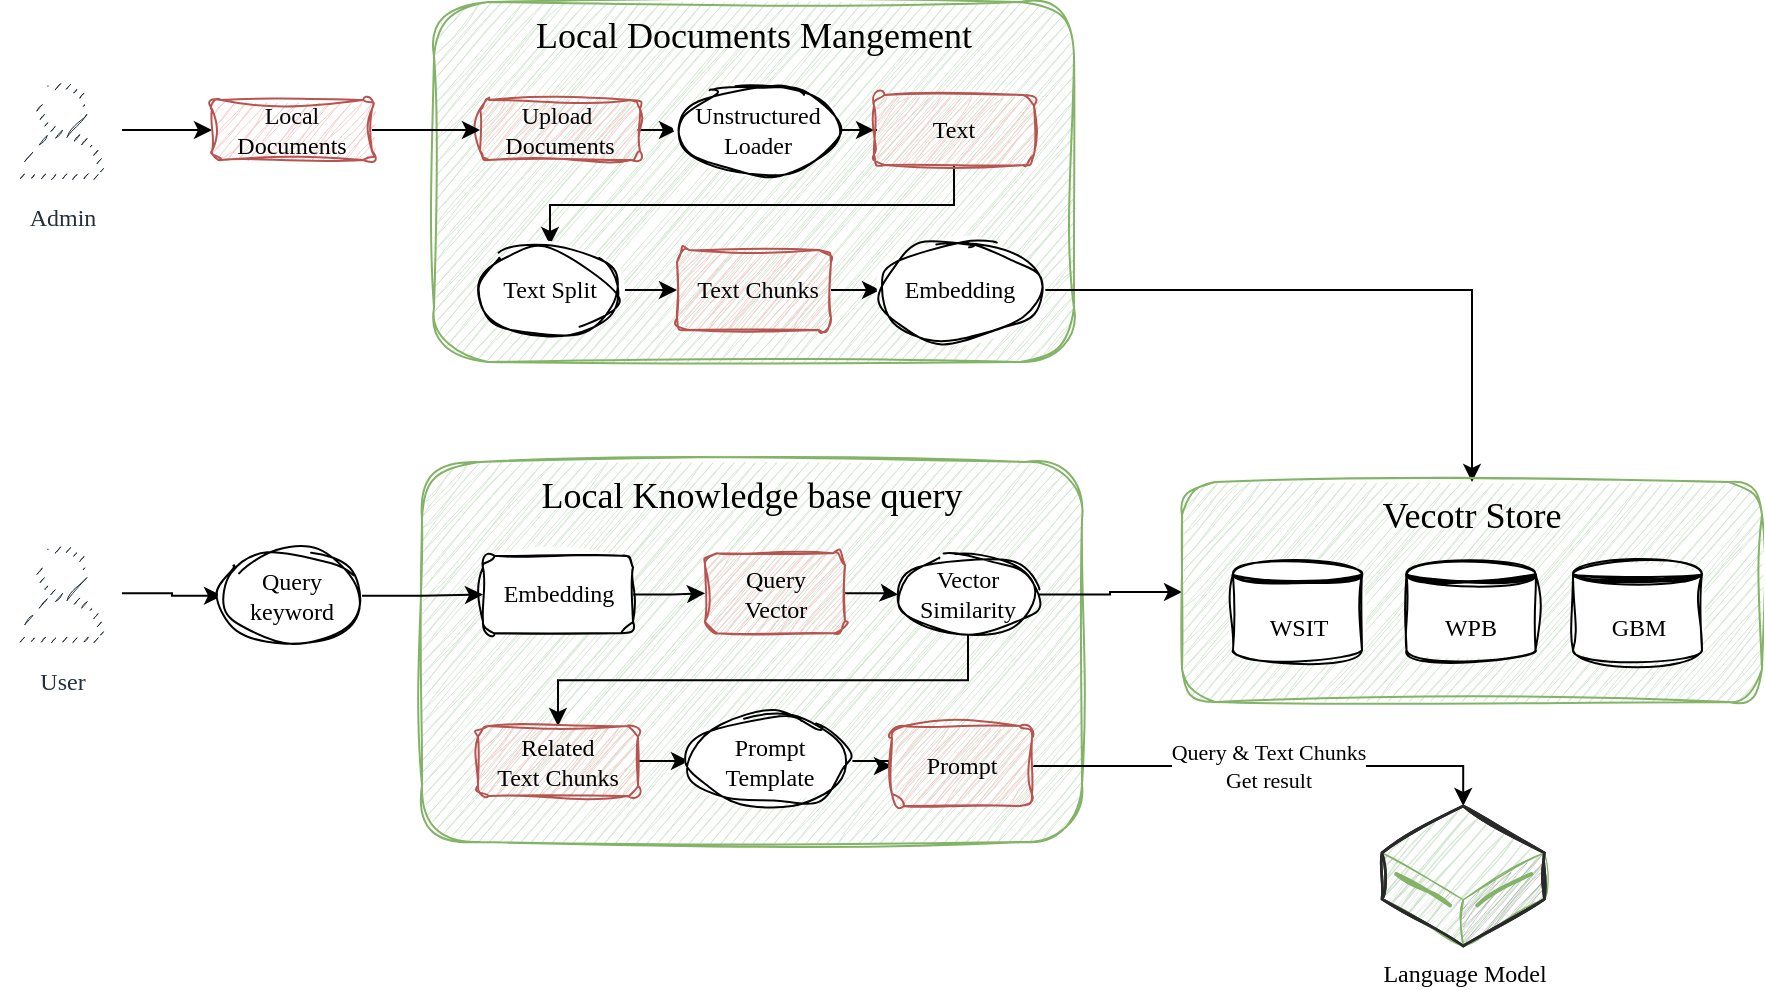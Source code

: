 <mxfile version="21.1.5" type="github">
  <diagram name="Page-1" id="c7558073-3199-34d8-9f00-42111426c3f3">
    <mxGraphModel dx="1134" dy="637" grid="1" gridSize="10" guides="1" tooltips="1" connect="1" arrows="1" fold="1" page="1" pageScale="1" pageWidth="826" pageHeight="1169" background="none" math="0" shadow="0">
      <root>
        <mxCell id="0" />
        <mxCell id="1" parent="0" />
        <mxCell id="Ko384jSdFO6o4Nu7mtTA-1" value="Local&amp;nbsp;Knowledge base query&lt;br style=&quot;font-size: 18px;&quot;&gt;" style="rounded=1;whiteSpace=wrap;sketch=1;curveFitting=1;jiggle=2;shadow=0;fillColor=#d5e8d4;strokeColor=#82b366;verticalAlign=top;fontFamily=Alkatra;fontSource=https%3A%2F%2Ffonts.googleapis.com%2Fcss%3Ffamily%3DAlkatra;labelBackgroundColor=none;labelBorderColor=none;html=1;fontSize=18;" vertex="1" parent="1">
          <mxGeometry x="330" y="400" width="330" height="190" as="geometry" />
        </mxCell>
        <mxCell id="OiK2pQIkemlY-Vq3CZWx-118" value="Local Documents Mangement" style="rounded=1;whiteSpace=wrap;sketch=1;curveFitting=1;jiggle=2;shadow=0;fillColor=#d5e8d4;strokeColor=#82b366;verticalAlign=top;fontFamily=Alkatra;fontSource=https%3A%2F%2Ffonts.googleapis.com%2Fcss%3Ffamily%3DAlkatra;html=1;fontSize=18;" parent="1" vertex="1">
          <mxGeometry x="336" y="170" width="320" height="180" as="geometry" />
        </mxCell>
        <mxCell id="Ko384jSdFO6o4Nu7mtTA-31" value="" style="edgeStyle=orthogonalEdgeStyle;rounded=0;orthogonalLoop=1;jettySize=auto;html=1;fontFamily=Alkatra;fontSource=https%3A%2F%2Ffonts.googleapis.com%2Fcss%3Ffamily%3DAlkatra;entryX=0;entryY=0.5;entryDx=0;entryDy=0;" edge="1" parent="1" source="OiK2pQIkemlY-Vq3CZWx-98" target="Ko384jSdFO6o4Nu7mtTA-62">
          <mxGeometry relative="1" as="geometry">
            <mxPoint x="230" y="465.714" as="targetPoint" />
          </mxGeometry>
        </mxCell>
        <mxCell id="OiK2pQIkemlY-Vq3CZWx-98" value="User" style="sketch=1;outlineConnect=0;fontColor=#232F3E;gradientColor=none;strokeColor=#232F3E;fillColor=#ffffff;dashed=0;verticalLabelPosition=bottom;verticalAlign=top;align=center;html=1;fontSize=12;fontStyle=0;aspect=fixed;shape=mxgraph.aws4.resourceIcon;resIcon=mxgraph.aws4.user;curveFitting=1;jiggle=2;shadow=0;fontFamily=Alkatra;fontSource=https%3A%2F%2Ffonts.googleapis.com%2Fcss%3Ffamily%3DAlkatra;" parent="1" vertex="1">
          <mxGeometry x="120" y="435.63" width="60" height="60" as="geometry" />
        </mxCell>
        <mxCell id="Ko384jSdFO6o4Nu7mtTA-2" style="edgeStyle=orthogonalEdgeStyle;rounded=0;orthogonalLoop=1;jettySize=auto;html=1;exitX=1;exitY=0.5;exitDx=0;exitDy=0;fontFamily=Alkatra;fontSource=https%3A%2F%2Ffonts.googleapis.com%2Fcss%3Ffamily%3DAlkatra;" edge="1" parent="1" source="OiK2pQIkemlY-Vq3CZWx-99" target="OiK2pQIkemlY-Vq3CZWx-104">
          <mxGeometry relative="1" as="geometry" />
        </mxCell>
        <mxCell id="OiK2pQIkemlY-Vq3CZWx-99" value="Upload&amp;nbsp;&lt;br&gt;Documents" style="rounded=1;whiteSpace=wrap;html=1;sketch=1;curveFitting=1;jiggle=2;shadow=0;fontFamily=Alkatra;fontSource=https%3A%2F%2Ffonts.googleapis.com%2Fcss%3Ffamily%3DAlkatra;fillColor=#f8cecc;strokeColor=#b85450;" parent="1" vertex="1">
          <mxGeometry x="359" y="219" width="80" height="30" as="geometry" />
        </mxCell>
        <mxCell id="Ko384jSdFO6o4Nu7mtTA-14" style="edgeStyle=orthogonalEdgeStyle;rounded=0;orthogonalLoop=1;jettySize=auto;html=1;exitX=1;exitY=0.5;exitDx=0;exitDy=0;fontFamily=Alkatra;fontSource=https%3A%2F%2Ffonts.googleapis.com%2Fcss%3Ffamily%3DAlkatra;" edge="1" parent="1" source="OiK2pQIkemlY-Vq3CZWx-100" target="OiK2pQIkemlY-Vq3CZWx-112">
          <mxGeometry relative="1" as="geometry" />
        </mxCell>
        <mxCell id="OiK2pQIkemlY-Vq3CZWx-100" value="Embedding" style="rounded=1;whiteSpace=wrap;html=1;sketch=1;curveFitting=1;jiggle=2;shadow=0;fontFamily=Alkatra;fontSource=https%3A%2F%2Ffonts.googleapis.com%2Fcss%3Ffamily%3DAlkatra;" parent="1" vertex="1">
          <mxGeometry x="360.5" y="446.88" width="75" height="38.75" as="geometry" />
        </mxCell>
        <mxCell id="Ko384jSdFO6o4Nu7mtTA-3" style="edgeStyle=orthogonalEdgeStyle;rounded=0;orthogonalLoop=1;jettySize=auto;html=1;exitX=1;exitY=0.5;exitDx=0;exitDy=0;fontFamily=Alkatra;fontSource=https%3A%2F%2Ffonts.googleapis.com%2Fcss%3Ffamily%3DAlkatra;" edge="1" parent="1" source="OiK2pQIkemlY-Vq3CZWx-104" target="OiK2pQIkemlY-Vq3CZWx-105">
          <mxGeometry relative="1" as="geometry" />
        </mxCell>
        <mxCell id="OiK2pQIkemlY-Vq3CZWx-104" value="Unstructured Loader" style="ellipse;whiteSpace=wrap;html=1;sketch=1;curveFitting=1;jiggle=2;shadow=0;fontFamily=Alkatra;fontSource=https%3A%2F%2Ffonts.googleapis.com%2Fcss%3Ffamily%3DAlkatra;" parent="1" vertex="1">
          <mxGeometry x="457.5" y="211.5" width="80" height="45" as="geometry" />
        </mxCell>
        <mxCell id="Ko384jSdFO6o4Nu7mtTA-4" style="edgeStyle=orthogonalEdgeStyle;rounded=0;orthogonalLoop=1;jettySize=auto;html=1;exitX=0.5;exitY=1;exitDx=0;exitDy=0;entryX=0.5;entryY=0;entryDx=0;entryDy=0;fontFamily=Alkatra;fontSource=https%3A%2F%2Ffonts.googleapis.com%2Fcss%3Ffamily%3DAlkatra;" edge="1" parent="1" source="OiK2pQIkemlY-Vq3CZWx-105" target="OiK2pQIkemlY-Vq3CZWx-106">
          <mxGeometry relative="1" as="geometry">
            <mxPoint x="596" y="271.5" as="sourcePoint" />
          </mxGeometry>
        </mxCell>
        <mxCell id="OiK2pQIkemlY-Vq3CZWx-105" value="Text" style="rounded=1;whiteSpace=wrap;html=1;sketch=1;curveFitting=1;jiggle=2;shadow=0;fontFamily=Alkatra;fontSource=https%3A%2F%2Ffonts.googleapis.com%2Fcss%3Ffamily%3DAlkatra;fillColor=#f8cecc;strokeColor=#b85450;" parent="1" vertex="1">
          <mxGeometry x="556" y="216.5" width="80" height="35" as="geometry" />
        </mxCell>
        <mxCell id="Ko384jSdFO6o4Nu7mtTA-6" style="edgeStyle=orthogonalEdgeStyle;rounded=0;orthogonalLoop=1;jettySize=auto;html=1;exitX=1;exitY=0.5;exitDx=0;exitDy=0;entryX=0;entryY=0.5;entryDx=0;entryDy=0;fontFamily=Alkatra;fontSource=https%3A%2F%2Ffonts.googleapis.com%2Fcss%3Ffamily%3DAlkatra;" edge="1" parent="1" source="OiK2pQIkemlY-Vq3CZWx-106" target="OiK2pQIkemlY-Vq3CZWx-107">
          <mxGeometry relative="1" as="geometry" />
        </mxCell>
        <mxCell id="OiK2pQIkemlY-Vq3CZWx-106" value="Text Split" style="ellipse;whiteSpace=wrap;html=1;sketch=1;curveFitting=1;jiggle=2;shadow=0;fontFamily=Alkatra;fontSource=https%3A%2F%2Ffonts.googleapis.com%2Fcss%3Ffamily%3DAlkatra;" parent="1" vertex="1">
          <mxGeometry x="359" y="291.5" width="70" height="45" as="geometry" />
        </mxCell>
        <mxCell id="Ko384jSdFO6o4Nu7mtTA-7" style="edgeStyle=orthogonalEdgeStyle;rounded=0;orthogonalLoop=1;jettySize=auto;html=1;exitX=1;exitY=0.5;exitDx=0;exitDy=0;entryX=0;entryY=0.5;entryDx=0;entryDy=0;fontFamily=Alkatra;fontSource=https%3A%2F%2Ffonts.googleapis.com%2Fcss%3Ffamily%3DAlkatra;" edge="1" parent="1" source="OiK2pQIkemlY-Vq3CZWx-107" target="OiK2pQIkemlY-Vq3CZWx-108">
          <mxGeometry relative="1" as="geometry" />
        </mxCell>
        <mxCell id="OiK2pQIkemlY-Vq3CZWx-107" value="&amp;nbsp;Text Chunks" style="rounded=1;whiteSpace=wrap;html=1;sketch=1;curveFitting=1;jiggle=2;shadow=0;fontFamily=Alkatra;fontSource=https%3A%2F%2Ffonts.googleapis.com%2Fcss%3Ffamily%3DAlkatra;fillColor=#f8cecc;strokeColor=#b85450;" parent="1" vertex="1">
          <mxGeometry x="457.5" y="294" width="77" height="40" as="geometry" />
        </mxCell>
        <mxCell id="Ko384jSdFO6o4Nu7mtTA-10" style="edgeStyle=orthogonalEdgeStyle;rounded=0;orthogonalLoop=1;jettySize=auto;html=1;exitX=1;exitY=0.5;exitDx=0;exitDy=0;entryX=0.5;entryY=0;entryDx=0;entryDy=0;fontFamily=Alkatra;fontSource=https%3A%2F%2Ffonts.googleapis.com%2Fcss%3Ffamily%3DAlkatra;" edge="1" parent="1" source="OiK2pQIkemlY-Vq3CZWx-108" target="Ko384jSdFO6o4Nu7mtTA-60">
          <mxGeometry relative="1" as="geometry">
            <mxPoint x="775.62" y="435.63" as="targetPoint" />
          </mxGeometry>
        </mxCell>
        <mxCell id="OiK2pQIkemlY-Vq3CZWx-108" value="Embedding" style="ellipse;whiteSpace=wrap;html=1;sketch=1;curveFitting=1;jiggle=2;shadow=0;fontFamily=Alkatra;fontSource=https%3A%2F%2Ffonts.googleapis.com%2Fcss%3Ffamily%3DAlkatra;" parent="1" vertex="1">
          <mxGeometry x="559" y="289" width="80" height="50" as="geometry" />
        </mxCell>
        <mxCell id="Ko384jSdFO6o4Nu7mtTA-11" style="edgeStyle=orthogonalEdgeStyle;rounded=0;orthogonalLoop=1;jettySize=auto;html=1;exitX=1;exitY=0.5;exitDx=0;exitDy=0;fontFamily=Alkatra;fontSource=https%3A%2F%2Ffonts.googleapis.com%2Fcss%3Ffamily%3DAlkatra;entryX=0;entryY=0.5;entryDx=0;entryDy=0;" edge="1" parent="1" source="OiK2pQIkemlY-Vq3CZWx-110" target="Ko384jSdFO6o4Nu7mtTA-60">
          <mxGeometry relative="1" as="geometry">
            <mxPoint x="733.12" y="465.63" as="targetPoint" />
          </mxGeometry>
        </mxCell>
        <mxCell id="Ko384jSdFO6o4Nu7mtTA-19" style="edgeStyle=orthogonalEdgeStyle;rounded=0;orthogonalLoop=1;jettySize=auto;html=1;exitX=0.5;exitY=1;exitDx=0;exitDy=0;fontFamily=Alkatra;fontSource=https%3A%2F%2Ffonts.googleapis.com%2Fcss%3Ffamily%3DAlkatra;" edge="1" parent="1" source="OiK2pQIkemlY-Vq3CZWx-110" target="OiK2pQIkemlY-Vq3CZWx-111">
          <mxGeometry relative="1" as="geometry" />
        </mxCell>
        <mxCell id="OiK2pQIkemlY-Vq3CZWx-110" value="Vector &lt;br&gt;Similarity" style="ellipse;whiteSpace=wrap;html=1;sketch=1;curveFitting=1;jiggle=2;shadow=0;fontFamily=Alkatra;fontSource=https%3A%2F%2Ffonts.googleapis.com%2Fcss%3Ffamily%3DAlkatra;" parent="1" vertex="1">
          <mxGeometry x="568" y="446.25" width="70" height="40" as="geometry" />
        </mxCell>
        <mxCell id="Ko384jSdFO6o4Nu7mtTA-20" style="edgeStyle=orthogonalEdgeStyle;rounded=0;orthogonalLoop=1;jettySize=auto;html=1;exitX=1;exitY=0.5;exitDx=0;exitDy=0;entryX=0;entryY=0.5;entryDx=0;entryDy=0;fontFamily=Alkatra;fontSource=https%3A%2F%2Ffonts.googleapis.com%2Fcss%3Ffamily%3DAlkatra;" edge="1" parent="1" source="OiK2pQIkemlY-Vq3CZWx-111" target="OiK2pQIkemlY-Vq3CZWx-114">
          <mxGeometry relative="1" as="geometry" />
        </mxCell>
        <mxCell id="OiK2pQIkemlY-Vq3CZWx-111" value="Related&lt;br&gt;Text Chunks" style="rounded=1;whiteSpace=wrap;html=1;sketch=1;curveFitting=1;jiggle=2;shadow=0;fontFamily=Alkatra;fontSource=https%3A%2F%2Ffonts.googleapis.com%2Fcss%3Ffamily%3DAlkatra;fillColor=#f8cecc;strokeColor=#b85450;" parent="1" vertex="1">
          <mxGeometry x="358" y="532" width="80" height="35" as="geometry" />
        </mxCell>
        <mxCell id="Ko384jSdFO6o4Nu7mtTA-13" style="edgeStyle=orthogonalEdgeStyle;rounded=0;orthogonalLoop=1;jettySize=auto;html=1;exitX=1;exitY=0.5;exitDx=0;exitDy=0;fontFamily=Alkatra;fontSource=https%3A%2F%2Ffonts.googleapis.com%2Fcss%3Ffamily%3DAlkatra;" edge="1" parent="1" source="OiK2pQIkemlY-Vq3CZWx-112" target="OiK2pQIkemlY-Vq3CZWx-110">
          <mxGeometry relative="1" as="geometry" />
        </mxCell>
        <mxCell id="OiK2pQIkemlY-Vq3CZWx-112" value="Query&lt;br&gt;Vector" style="rounded=1;whiteSpace=wrap;html=1;sketch=1;curveFitting=1;jiggle=2;shadow=0;fontFamily=Alkatra;fontSource=https%3A%2F%2Ffonts.googleapis.com%2Fcss%3Ffamily%3DAlkatra;fillColor=#f8cecc;strokeColor=#b85450;" parent="1" vertex="1">
          <mxGeometry x="471.5" y="445.63" width="70" height="40" as="geometry" />
        </mxCell>
        <mxCell id="Ko384jSdFO6o4Nu7mtTA-30" value="" style="edgeStyle=orthogonalEdgeStyle;rounded=0;orthogonalLoop=1;jettySize=auto;html=1;fontFamily=Alkatra;fontSource=https%3A%2F%2Ffonts.googleapis.com%2Fcss%3Ffamily%3DAlkatra;exitX=1;exitY=0.5;exitDx=0;exitDy=0;" edge="1" parent="1" source="Ko384jSdFO6o4Nu7mtTA-62" target="OiK2pQIkemlY-Vq3CZWx-100">
          <mxGeometry relative="1" as="geometry">
            <mxPoint x="300" y="465.714" as="sourcePoint" />
          </mxGeometry>
        </mxCell>
        <mxCell id="Ko384jSdFO6o4Nu7mtTA-29" value="" style="edgeStyle=orthogonalEdgeStyle;rounded=0;orthogonalLoop=1;jettySize=auto;html=1;fontFamily=Alkatra;fontSource=https%3A%2F%2Ffonts.googleapis.com%2Fcss%3Ffamily%3DAlkatra;" edge="1" parent="1" source="OiK2pQIkemlY-Vq3CZWx-114" target="Ko384jSdFO6o4Nu7mtTA-21">
          <mxGeometry relative="1" as="geometry" />
        </mxCell>
        <mxCell id="OiK2pQIkemlY-Vq3CZWx-114" value="Prompt&lt;br&gt;Template" style="ellipse;whiteSpace=wrap;html=1;sketch=1;curveFitting=1;jiggle=2;shadow=0;fontFamily=Alkatra;fontSource=https%3A%2F%2Ffonts.googleapis.com%2Fcss%3Ffamily%3DAlkatra;" parent="1" vertex="1">
          <mxGeometry x="463.5" y="527" width="80" height="45" as="geometry" />
        </mxCell>
        <mxCell id="Ko384jSdFO6o4Nu7mtTA-32" value="Query &amp;amp;&amp;nbsp;Text Chunks&lt;br&gt;Get result" style="edgeStyle=orthogonalEdgeStyle;rounded=0;orthogonalLoop=1;jettySize=auto;html=1;fontFamily=Alkatra;fontSource=https%3A%2F%2Ffonts.googleapis.com%2Fcss%3Ffamily%3DAlkatra;" edge="1" parent="1" source="Ko384jSdFO6o4Nu7mtTA-21" target="Ko384jSdFO6o4Nu7mtTA-25">
          <mxGeometry relative="1" as="geometry">
            <Array as="points">
              <mxPoint x="670" y="552" />
              <mxPoint x="670" y="552" />
            </Array>
          </mxGeometry>
        </mxCell>
        <mxCell id="Ko384jSdFO6o4Nu7mtTA-21" value="Prompt" style="rounded=1;whiteSpace=wrap;html=1;sketch=1;curveFitting=1;jiggle=2;shadow=0;fontFamily=Alkatra;fontSource=https%3A%2F%2Ffonts.googleapis.com%2Fcss%3Ffamily%3DAlkatra;fillColor=#f8cecc;strokeColor=#b85450;" vertex="1" parent="1">
          <mxGeometry x="565" y="532" width="70" height="40" as="geometry" />
        </mxCell>
        <mxCell id="Ko384jSdFO6o4Nu7mtTA-25" value="Language Model" style="verticalLabelPosition=bottom;verticalAlign=top;strokeWidth=1;align=center;outlineConnect=0;dashed=0;outlineConnect=0;shape=mxgraph.aws3d.dataServer;strokeColor=#82b366;aspect=fixed;sketch=1;curveFitting=1;jiggle=2;fillColor=#d5e8d4;fontFamily=Alkatra;fontSource=https%3A%2F%2Ffonts.googleapis.com%2Fcss%3Ffamily%3DAlkatra;html=1;" vertex="1" parent="1">
          <mxGeometry x="810" y="572" width="81.23" height="70" as="geometry" />
        </mxCell>
        <mxCell id="Ko384jSdFO6o4Nu7mtTA-41" value="" style="edgeStyle=orthogonalEdgeStyle;rounded=0;orthogonalLoop=1;jettySize=auto;html=1;" edge="1" parent="1" source="Ko384jSdFO6o4Nu7mtTA-33" target="Ko384jSdFO6o4Nu7mtTA-39">
          <mxGeometry relative="1" as="geometry" />
        </mxCell>
        <mxCell id="Ko384jSdFO6o4Nu7mtTA-33" value="Admin" style="sketch=1;outlineConnect=0;fontColor=#232F3E;gradientColor=none;strokeColor=#232F3E;fillColor=#ffffff;dashed=0;verticalLabelPosition=bottom;verticalAlign=top;align=center;html=1;fontSize=12;fontStyle=0;aspect=fixed;shape=mxgraph.aws4.resourceIcon;resIcon=mxgraph.aws4.user;curveFitting=1;jiggle=2;shadow=0;fontFamily=Alkatra;fontSource=https%3A%2F%2Ffonts.googleapis.com%2Fcss%3Ffamily%3DAlkatra;" vertex="1" parent="1">
          <mxGeometry x="120" y="204" width="60" height="60" as="geometry" />
        </mxCell>
        <mxCell id="Ko384jSdFO6o4Nu7mtTA-42" value="" style="edgeStyle=orthogonalEdgeStyle;rounded=0;orthogonalLoop=1;jettySize=auto;html=1;" edge="1" parent="1" source="Ko384jSdFO6o4Nu7mtTA-39" target="OiK2pQIkemlY-Vq3CZWx-99">
          <mxGeometry relative="1" as="geometry" />
        </mxCell>
        <mxCell id="Ko384jSdFO6o4Nu7mtTA-39" value="Local &lt;br&gt;Documents" style="rounded=1;whiteSpace=wrap;html=1;sketch=1;curveFitting=1;jiggle=2;shadow=0;fontFamily=Alkatra;fontSource=https%3A%2F%2Ffonts.googleapis.com%2Fcss%3Ffamily%3DAlkatra;fillColor=#f8cecc;strokeColor=#b85450;" vertex="1" parent="1">
          <mxGeometry x="225" y="219" width="80" height="30" as="geometry" />
        </mxCell>
        <mxCell id="Ko384jSdFO6o4Nu7mtTA-61" value="" style="group" vertex="1" connectable="0" parent="1">
          <mxGeometry x="710" y="410" width="290" height="110" as="geometry" />
        </mxCell>
        <mxCell id="Ko384jSdFO6o4Nu7mtTA-60" value="Vecotr Store" style="rounded=1;whiteSpace=wrap;sketch=1;curveFitting=1;jiggle=2;shadow=0;fillColor=#d5e8d4;strokeColor=#82b366;verticalAlign=top;fontFamily=Alkatra;fontSource=https%3A%2F%2Ffonts.googleapis.com%2Fcss%3Ffamily%3DAlkatra;labelBackgroundColor=none;labelBorderColor=none;html=1;fontSize=18;" vertex="1" parent="Ko384jSdFO6o4Nu7mtTA-61">
          <mxGeometry width="290" height="110" as="geometry" />
        </mxCell>
        <mxCell id="Ko384jSdFO6o4Nu7mtTA-46" value="WSIT" style="shape=datastore;whiteSpace=wrap;html=1;sketch=1;curveFitting=1;jiggle=2;fontFamily=Alkatra;fontSource=https%3A%2F%2Ffonts.googleapis.com%2Fcss%3Ffamily%3DAlkatra;container=0;" vertex="1" parent="Ko384jSdFO6o4Nu7mtTA-61">
          <mxGeometry x="25.5" y="40" width="64.5" height="50" as="geometry" />
        </mxCell>
        <mxCell id="Ko384jSdFO6o4Nu7mtTA-51" value="WPB" style="shape=datastore;whiteSpace=wrap;html=1;sketch=1;curveFitting=1;jiggle=2;fontFamily=Alkatra;fontSource=https%3A%2F%2Ffonts.googleapis.com%2Fcss%3Ffamily%3DAlkatra;container=0;" vertex="1" parent="Ko384jSdFO6o4Nu7mtTA-61">
          <mxGeometry x="112.25" y="40" width="64.5" height="50" as="geometry" />
        </mxCell>
        <mxCell id="Ko384jSdFO6o4Nu7mtTA-52" value="GBM" style="shape=datastore;whiteSpace=wrap;html=1;sketch=1;curveFitting=1;jiggle=2;fontFamily=Alkatra;fontSource=https%3A%2F%2Ffonts.googleapis.com%2Fcss%3Ffamily%3DAlkatra;container=0;" vertex="1" parent="Ko384jSdFO6o4Nu7mtTA-61">
          <mxGeometry x="195.5" y="40" width="64.5" height="50" as="geometry" />
        </mxCell>
        <mxCell id="Ko384jSdFO6o4Nu7mtTA-62" value="Query keyword" style="ellipse;whiteSpace=wrap;html=1;sketch=1;curveFitting=1;jiggle=2;shadow=0;fontFamily=Alkatra;fontSource=https%3A%2F%2Ffonts.googleapis.com%2Fcss%3Ffamily%3DAlkatra;" vertex="1" parent="1">
          <mxGeometry x="230" y="443.75" width="70" height="46.25" as="geometry" />
        </mxCell>
      </root>
    </mxGraphModel>
  </diagram>
</mxfile>
